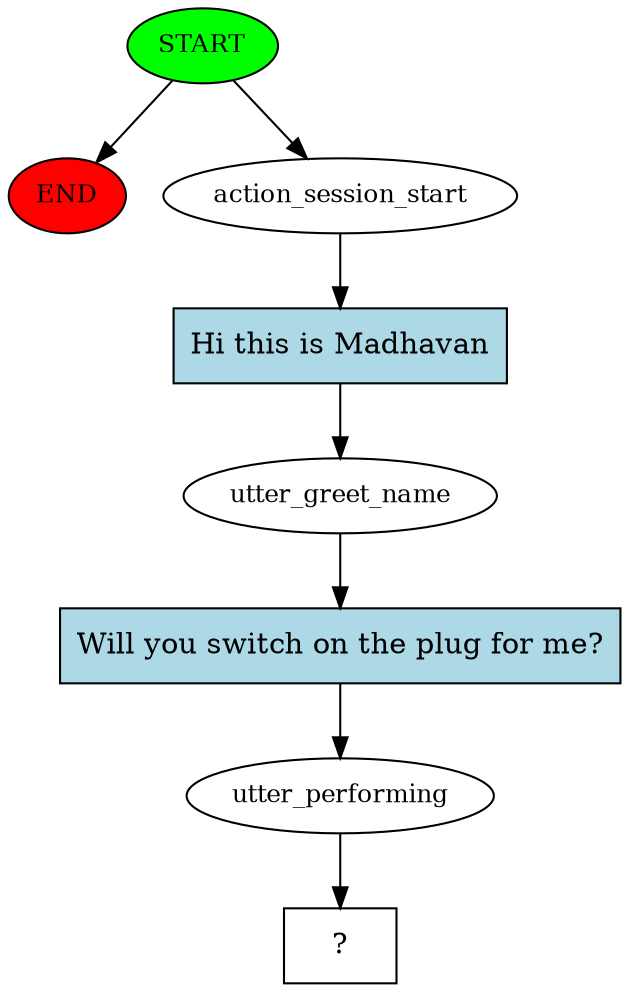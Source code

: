 digraph  {
0 [class="start active", fillcolor=green, fontsize=12, label=START, style=filled];
"-1" [class=end, fillcolor=red, fontsize=12, label=END, style=filled];
1 [class=active, fontsize=12, label=action_session_start];
2 [class=active, fontsize=12, label=utter_greet_name];
3 [class=active, fontsize=12, label=utter_performing];
4 [class="intent dashed active", label="  ?  ", shape=rect];
5 [class="intent active", fillcolor=lightblue, label="Hi this is Madhavan", shape=rect, style=filled];
6 [class="intent active", fillcolor=lightblue, label="Will you switch on the plug for me?", shape=rect, style=filled];
0 -> "-1"  [class="", key=NONE, label=""];
0 -> 1  [class=active, key=NONE, label=""];
1 -> 5  [class=active, key=0];
2 -> 6  [class=active, key=0];
3 -> 4  [class=active, key=NONE, label=""];
5 -> 2  [class=active, key=0];
6 -> 3  [class=active, key=0];
}
